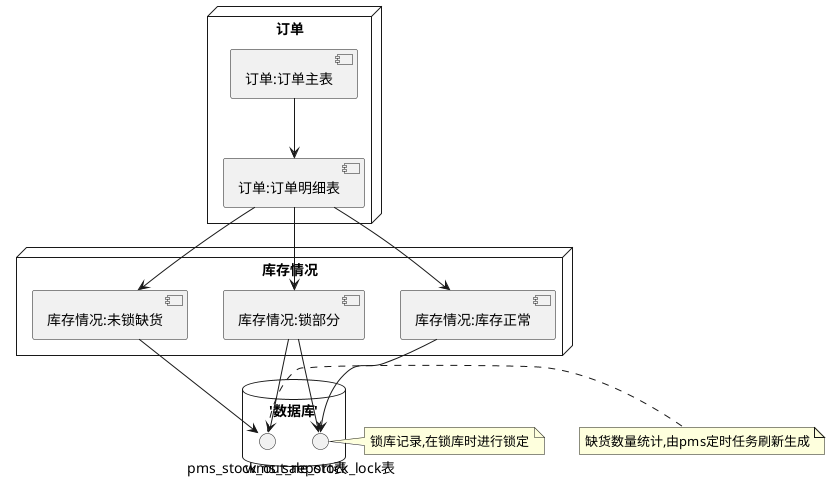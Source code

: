 @startuml

node "订单" {
[订单:订单主表]

[订单:订单主表]-->[订单:订单明细表]
}

node "库存情况" {
[订单:订单明细表]-->[库存情况:库存正常]

[订单:订单明细表]-->[库存情况:锁部分]

[订单:订单明细表]-->[库存情况:未锁缺货]
}

database '数据库' {
[库存情况:库存正常]-->wms_sale_stock_lock表

[库存情况:锁部分]-->wms_sale_stock_lock表
[库存情况:锁部分]-->pms_stock_out_report表

[库存情况:未锁缺货]-->pms_stock_out_report表

}

note right of [wms_sale_stock_lock表]
锁库记录,在锁库时进行锁定
end note

note right of [pms_stock_out_report表]
缺货数量统计,由pms定时任务刷新生成
end note


@enduml